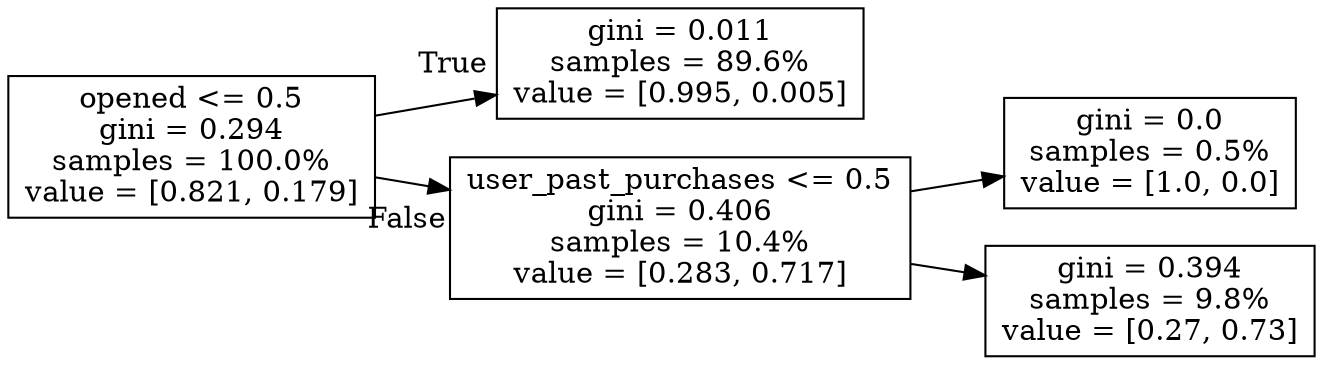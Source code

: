 digraph Tree {
node [shape=box] ;
rankdir=LR ;
0 [label="opened <= 0.5\ngini = 0.294\nsamples = 100.0%\nvalue = [0.821, 0.179]"] ;
1 [label="gini = 0.011\nsamples = 89.6%\nvalue = [0.995, 0.005]"] ;
0 -> 1 [labeldistance=2.5, labelangle=-45, headlabel="True"] ;
2 [label="user_past_purchases <= 0.5\ngini = 0.406\nsamples = 10.4%\nvalue = [0.283, 0.717]"] ;
0 -> 2 [labeldistance=2.5, labelangle=45, headlabel="False"] ;
3 [label="gini = 0.0\nsamples = 0.5%\nvalue = [1.0, 0.0]"] ;
2 -> 3 ;
4 [label="gini = 0.394\nsamples = 9.8%\nvalue = [0.27, 0.73]"] ;
2 -> 4 ;
}
